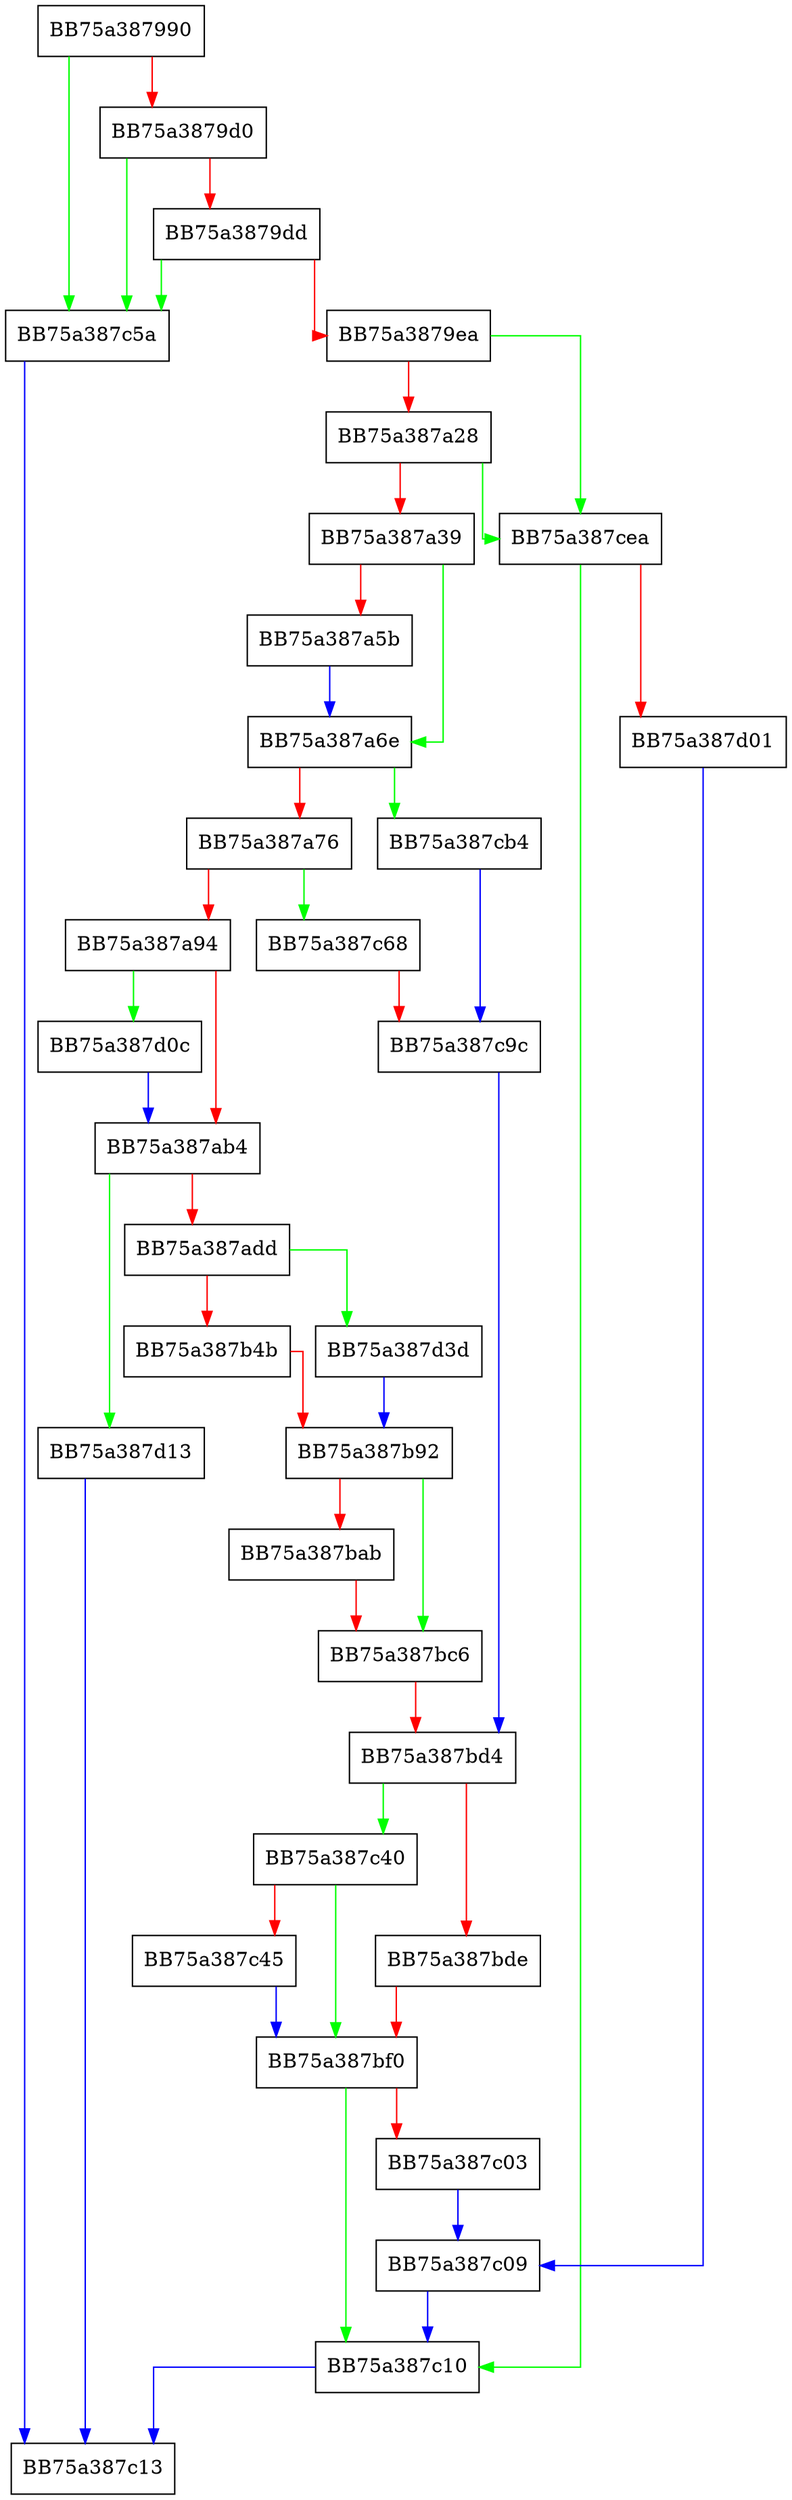 digraph NTDLL_DLL_NtCreateMutantWorker {
  node [shape="box"];
  graph [splines=ortho];
  BB75a387990 -> BB75a387c5a [color="green"];
  BB75a387990 -> BB75a3879d0 [color="red"];
  BB75a3879d0 -> BB75a387c5a [color="green"];
  BB75a3879d0 -> BB75a3879dd [color="red"];
  BB75a3879dd -> BB75a387c5a [color="green"];
  BB75a3879dd -> BB75a3879ea [color="red"];
  BB75a3879ea -> BB75a387cea [color="green"];
  BB75a3879ea -> BB75a387a28 [color="red"];
  BB75a387a28 -> BB75a387cea [color="green"];
  BB75a387a28 -> BB75a387a39 [color="red"];
  BB75a387a39 -> BB75a387a6e [color="green"];
  BB75a387a39 -> BB75a387a5b [color="red"];
  BB75a387a5b -> BB75a387a6e [color="blue"];
  BB75a387a6e -> BB75a387cb4 [color="green"];
  BB75a387a6e -> BB75a387a76 [color="red"];
  BB75a387a76 -> BB75a387c68 [color="green"];
  BB75a387a76 -> BB75a387a94 [color="red"];
  BB75a387a94 -> BB75a387d0c [color="green"];
  BB75a387a94 -> BB75a387ab4 [color="red"];
  BB75a387ab4 -> BB75a387d13 [color="green"];
  BB75a387ab4 -> BB75a387add [color="red"];
  BB75a387add -> BB75a387d3d [color="green"];
  BB75a387add -> BB75a387b4b [color="red"];
  BB75a387b4b -> BB75a387b92 [color="red"];
  BB75a387b92 -> BB75a387bc6 [color="green"];
  BB75a387b92 -> BB75a387bab [color="red"];
  BB75a387bab -> BB75a387bc6 [color="red"];
  BB75a387bc6 -> BB75a387bd4 [color="red"];
  BB75a387bd4 -> BB75a387c40 [color="green"];
  BB75a387bd4 -> BB75a387bde [color="red"];
  BB75a387bde -> BB75a387bf0 [color="red"];
  BB75a387bf0 -> BB75a387c10 [color="green"];
  BB75a387bf0 -> BB75a387c03 [color="red"];
  BB75a387c03 -> BB75a387c09 [color="blue"];
  BB75a387c09 -> BB75a387c10 [color="blue"];
  BB75a387c10 -> BB75a387c13 [color="blue"];
  BB75a387c40 -> BB75a387bf0 [color="green"];
  BB75a387c40 -> BB75a387c45 [color="red"];
  BB75a387c45 -> BB75a387bf0 [color="blue"];
  BB75a387c5a -> BB75a387c13 [color="blue"];
  BB75a387c68 -> BB75a387c9c [color="red"];
  BB75a387c9c -> BB75a387bd4 [color="blue"];
  BB75a387cb4 -> BB75a387c9c [color="blue"];
  BB75a387cea -> BB75a387c10 [color="green"];
  BB75a387cea -> BB75a387d01 [color="red"];
  BB75a387d01 -> BB75a387c09 [color="blue"];
  BB75a387d0c -> BB75a387ab4 [color="blue"];
  BB75a387d13 -> BB75a387c13 [color="blue"];
  BB75a387d3d -> BB75a387b92 [color="blue"];
}